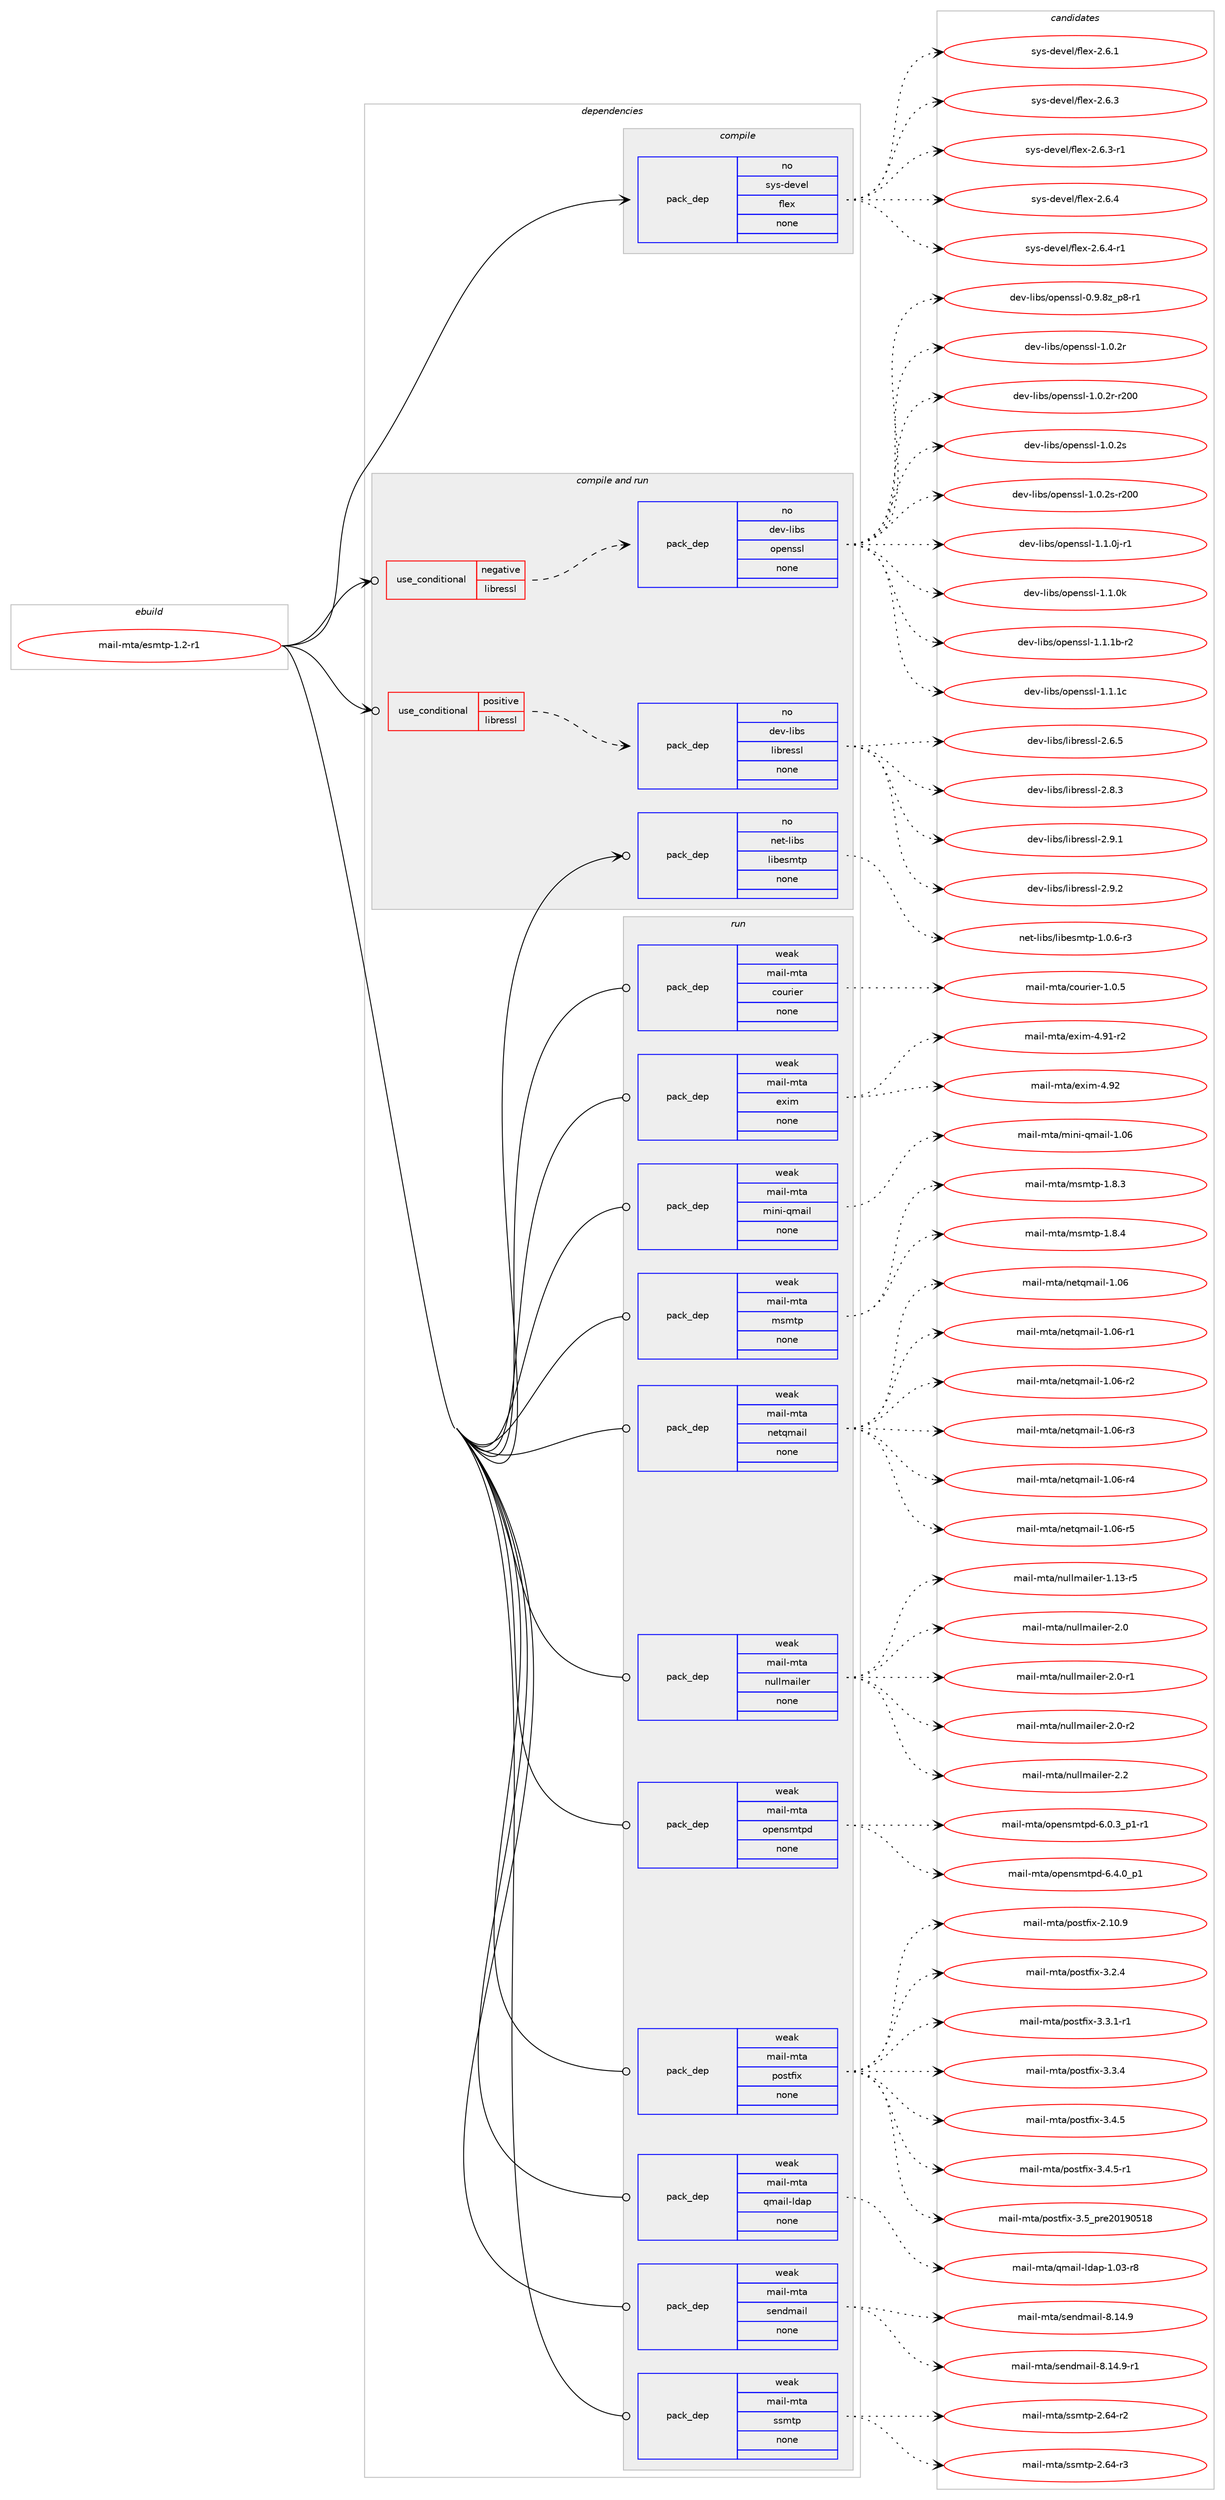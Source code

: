 digraph prolog {

# *************
# Graph options
# *************

newrank=true;
concentrate=true;
compound=true;
graph [rankdir=LR,fontname=Helvetica,fontsize=10,ranksep=1.5];#, ranksep=2.5, nodesep=0.2];
edge  [arrowhead=vee];
node  [fontname=Helvetica,fontsize=10];

# **********
# The ebuild
# **********

subgraph cluster_leftcol {
color=gray;
rank=same;
label=<<i>ebuild</i>>;
id [label="mail-mta/esmtp-1.2-r1", color=red, width=4, href="../mail-mta/esmtp-1.2-r1.svg"];
}

# ****************
# The dependencies
# ****************

subgraph cluster_midcol {
color=gray;
label=<<i>dependencies</i>>;
subgraph cluster_compile {
fillcolor="#eeeeee";
style=filled;
label=<<i>compile</i>>;
subgraph pack646 {
dependency691 [label=<<TABLE BORDER="0" CELLBORDER="1" CELLSPACING="0" CELLPADDING="4" WIDTH="220"><TR><TD ROWSPAN="6" CELLPADDING="30">pack_dep</TD></TR><TR><TD WIDTH="110">no</TD></TR><TR><TD>sys-devel</TD></TR><TR><TD>flex</TD></TR><TR><TD>none</TD></TR><TR><TD></TD></TR></TABLE>>, shape=none, color=blue];
}
id:e -> dependency691:w [weight=20,style="solid",arrowhead="vee"];
}
subgraph cluster_compileandrun {
fillcolor="#eeeeee";
style=filled;
label=<<i>compile and run</i>>;
subgraph cond40 {
dependency692 [label=<<TABLE BORDER="0" CELLBORDER="1" CELLSPACING="0" CELLPADDING="4"><TR><TD ROWSPAN="3" CELLPADDING="10">use_conditional</TD></TR><TR><TD>negative</TD></TR><TR><TD>libressl</TD></TR></TABLE>>, shape=none, color=red];
subgraph pack647 {
dependency693 [label=<<TABLE BORDER="0" CELLBORDER="1" CELLSPACING="0" CELLPADDING="4" WIDTH="220"><TR><TD ROWSPAN="6" CELLPADDING="30">pack_dep</TD></TR><TR><TD WIDTH="110">no</TD></TR><TR><TD>dev-libs</TD></TR><TR><TD>openssl</TD></TR><TR><TD>none</TD></TR><TR><TD></TD></TR></TABLE>>, shape=none, color=blue];
}
dependency692:e -> dependency693:w [weight=20,style="dashed",arrowhead="vee"];
}
id:e -> dependency692:w [weight=20,style="solid",arrowhead="odotvee"];
subgraph cond41 {
dependency694 [label=<<TABLE BORDER="0" CELLBORDER="1" CELLSPACING="0" CELLPADDING="4"><TR><TD ROWSPAN="3" CELLPADDING="10">use_conditional</TD></TR><TR><TD>positive</TD></TR><TR><TD>libressl</TD></TR></TABLE>>, shape=none, color=red];
subgraph pack648 {
dependency695 [label=<<TABLE BORDER="0" CELLBORDER="1" CELLSPACING="0" CELLPADDING="4" WIDTH="220"><TR><TD ROWSPAN="6" CELLPADDING="30">pack_dep</TD></TR><TR><TD WIDTH="110">no</TD></TR><TR><TD>dev-libs</TD></TR><TR><TD>libressl</TD></TR><TR><TD>none</TD></TR><TR><TD></TD></TR></TABLE>>, shape=none, color=blue];
}
dependency694:e -> dependency695:w [weight=20,style="dashed",arrowhead="vee"];
}
id:e -> dependency694:w [weight=20,style="solid",arrowhead="odotvee"];
subgraph pack649 {
dependency696 [label=<<TABLE BORDER="0" CELLBORDER="1" CELLSPACING="0" CELLPADDING="4" WIDTH="220"><TR><TD ROWSPAN="6" CELLPADDING="30">pack_dep</TD></TR><TR><TD WIDTH="110">no</TD></TR><TR><TD>net-libs</TD></TR><TR><TD>libesmtp</TD></TR><TR><TD>none</TD></TR><TR><TD></TD></TR></TABLE>>, shape=none, color=blue];
}
id:e -> dependency696:w [weight=20,style="solid",arrowhead="odotvee"];
}
subgraph cluster_run {
fillcolor="#eeeeee";
style=filled;
label=<<i>run</i>>;
subgraph pack650 {
dependency697 [label=<<TABLE BORDER="0" CELLBORDER="1" CELLSPACING="0" CELLPADDING="4" WIDTH="220"><TR><TD ROWSPAN="6" CELLPADDING="30">pack_dep</TD></TR><TR><TD WIDTH="110">weak</TD></TR><TR><TD>mail-mta</TD></TR><TR><TD>courier</TD></TR><TR><TD>none</TD></TR><TR><TD></TD></TR></TABLE>>, shape=none, color=blue];
}
id:e -> dependency697:w [weight=20,style="solid",arrowhead="odot"];
subgraph pack651 {
dependency698 [label=<<TABLE BORDER="0" CELLBORDER="1" CELLSPACING="0" CELLPADDING="4" WIDTH="220"><TR><TD ROWSPAN="6" CELLPADDING="30">pack_dep</TD></TR><TR><TD WIDTH="110">weak</TD></TR><TR><TD>mail-mta</TD></TR><TR><TD>exim</TD></TR><TR><TD>none</TD></TR><TR><TD></TD></TR></TABLE>>, shape=none, color=blue];
}
id:e -> dependency698:w [weight=20,style="solid",arrowhead="odot"];
subgraph pack652 {
dependency699 [label=<<TABLE BORDER="0" CELLBORDER="1" CELLSPACING="0" CELLPADDING="4" WIDTH="220"><TR><TD ROWSPAN="6" CELLPADDING="30">pack_dep</TD></TR><TR><TD WIDTH="110">weak</TD></TR><TR><TD>mail-mta</TD></TR><TR><TD>mini-qmail</TD></TR><TR><TD>none</TD></TR><TR><TD></TD></TR></TABLE>>, shape=none, color=blue];
}
id:e -> dependency699:w [weight=20,style="solid",arrowhead="odot"];
subgraph pack653 {
dependency700 [label=<<TABLE BORDER="0" CELLBORDER="1" CELLSPACING="0" CELLPADDING="4" WIDTH="220"><TR><TD ROWSPAN="6" CELLPADDING="30">pack_dep</TD></TR><TR><TD WIDTH="110">weak</TD></TR><TR><TD>mail-mta</TD></TR><TR><TD>msmtp</TD></TR><TR><TD>none</TD></TR><TR><TD></TD></TR></TABLE>>, shape=none, color=blue];
}
id:e -> dependency700:w [weight=20,style="solid",arrowhead="odot"];
subgraph pack654 {
dependency701 [label=<<TABLE BORDER="0" CELLBORDER="1" CELLSPACING="0" CELLPADDING="4" WIDTH="220"><TR><TD ROWSPAN="6" CELLPADDING="30">pack_dep</TD></TR><TR><TD WIDTH="110">weak</TD></TR><TR><TD>mail-mta</TD></TR><TR><TD>netqmail</TD></TR><TR><TD>none</TD></TR><TR><TD></TD></TR></TABLE>>, shape=none, color=blue];
}
id:e -> dependency701:w [weight=20,style="solid",arrowhead="odot"];
subgraph pack655 {
dependency702 [label=<<TABLE BORDER="0" CELLBORDER="1" CELLSPACING="0" CELLPADDING="4" WIDTH="220"><TR><TD ROWSPAN="6" CELLPADDING="30">pack_dep</TD></TR><TR><TD WIDTH="110">weak</TD></TR><TR><TD>mail-mta</TD></TR><TR><TD>nullmailer</TD></TR><TR><TD>none</TD></TR><TR><TD></TD></TR></TABLE>>, shape=none, color=blue];
}
id:e -> dependency702:w [weight=20,style="solid",arrowhead="odot"];
subgraph pack656 {
dependency703 [label=<<TABLE BORDER="0" CELLBORDER="1" CELLSPACING="0" CELLPADDING="4" WIDTH="220"><TR><TD ROWSPAN="6" CELLPADDING="30">pack_dep</TD></TR><TR><TD WIDTH="110">weak</TD></TR><TR><TD>mail-mta</TD></TR><TR><TD>opensmtpd</TD></TR><TR><TD>none</TD></TR><TR><TD></TD></TR></TABLE>>, shape=none, color=blue];
}
id:e -> dependency703:w [weight=20,style="solid",arrowhead="odot"];
subgraph pack657 {
dependency704 [label=<<TABLE BORDER="0" CELLBORDER="1" CELLSPACING="0" CELLPADDING="4" WIDTH="220"><TR><TD ROWSPAN="6" CELLPADDING="30">pack_dep</TD></TR><TR><TD WIDTH="110">weak</TD></TR><TR><TD>mail-mta</TD></TR><TR><TD>postfix</TD></TR><TR><TD>none</TD></TR><TR><TD></TD></TR></TABLE>>, shape=none, color=blue];
}
id:e -> dependency704:w [weight=20,style="solid",arrowhead="odot"];
subgraph pack658 {
dependency705 [label=<<TABLE BORDER="0" CELLBORDER="1" CELLSPACING="0" CELLPADDING="4" WIDTH="220"><TR><TD ROWSPAN="6" CELLPADDING="30">pack_dep</TD></TR><TR><TD WIDTH="110">weak</TD></TR><TR><TD>mail-mta</TD></TR><TR><TD>qmail-ldap</TD></TR><TR><TD>none</TD></TR><TR><TD></TD></TR></TABLE>>, shape=none, color=blue];
}
id:e -> dependency705:w [weight=20,style="solid",arrowhead="odot"];
subgraph pack659 {
dependency706 [label=<<TABLE BORDER="0" CELLBORDER="1" CELLSPACING="0" CELLPADDING="4" WIDTH="220"><TR><TD ROWSPAN="6" CELLPADDING="30">pack_dep</TD></TR><TR><TD WIDTH="110">weak</TD></TR><TR><TD>mail-mta</TD></TR><TR><TD>sendmail</TD></TR><TR><TD>none</TD></TR><TR><TD></TD></TR></TABLE>>, shape=none, color=blue];
}
id:e -> dependency706:w [weight=20,style="solid",arrowhead="odot"];
subgraph pack660 {
dependency707 [label=<<TABLE BORDER="0" CELLBORDER="1" CELLSPACING="0" CELLPADDING="4" WIDTH="220"><TR><TD ROWSPAN="6" CELLPADDING="30">pack_dep</TD></TR><TR><TD WIDTH="110">weak</TD></TR><TR><TD>mail-mta</TD></TR><TR><TD>ssmtp</TD></TR><TR><TD>none</TD></TR><TR><TD></TD></TR></TABLE>>, shape=none, color=blue];
}
id:e -> dependency707:w [weight=20,style="solid",arrowhead="odot"];
}
}

# **************
# The candidates
# **************

subgraph cluster_choices {
rank=same;
color=gray;
label=<<i>candidates</i>>;

subgraph choice646 {
color=black;
nodesep=1;
choice1151211154510010111810110847102108101120455046544649 [label="sys-devel/flex-2.6.1", color=red, width=4,href="../sys-devel/flex-2.6.1.svg"];
choice1151211154510010111810110847102108101120455046544651 [label="sys-devel/flex-2.6.3", color=red, width=4,href="../sys-devel/flex-2.6.3.svg"];
choice11512111545100101118101108471021081011204550465446514511449 [label="sys-devel/flex-2.6.3-r1", color=red, width=4,href="../sys-devel/flex-2.6.3-r1.svg"];
choice1151211154510010111810110847102108101120455046544652 [label="sys-devel/flex-2.6.4", color=red, width=4,href="../sys-devel/flex-2.6.4.svg"];
choice11512111545100101118101108471021081011204550465446524511449 [label="sys-devel/flex-2.6.4-r1", color=red, width=4,href="../sys-devel/flex-2.6.4-r1.svg"];
dependency691:e -> choice1151211154510010111810110847102108101120455046544649:w [style=dotted,weight="100"];
dependency691:e -> choice1151211154510010111810110847102108101120455046544651:w [style=dotted,weight="100"];
dependency691:e -> choice11512111545100101118101108471021081011204550465446514511449:w [style=dotted,weight="100"];
dependency691:e -> choice1151211154510010111810110847102108101120455046544652:w [style=dotted,weight="100"];
dependency691:e -> choice11512111545100101118101108471021081011204550465446524511449:w [style=dotted,weight="100"];
}
subgraph choice647 {
color=black;
nodesep=1;
choice10010111845108105981154711111210111011511510845484657465612295112564511449 [label="dev-libs/openssl-0.9.8z_p8-r1", color=red, width=4,href="../dev-libs/openssl-0.9.8z_p8-r1.svg"];
choice100101118451081059811547111112101110115115108454946484650114 [label="dev-libs/openssl-1.0.2r", color=red, width=4,href="../dev-libs/openssl-1.0.2r.svg"];
choice10010111845108105981154711111210111011511510845494648465011445114504848 [label="dev-libs/openssl-1.0.2r-r200", color=red, width=4,href="../dev-libs/openssl-1.0.2r-r200.svg"];
choice100101118451081059811547111112101110115115108454946484650115 [label="dev-libs/openssl-1.0.2s", color=red, width=4,href="../dev-libs/openssl-1.0.2s.svg"];
choice10010111845108105981154711111210111011511510845494648465011545114504848 [label="dev-libs/openssl-1.0.2s-r200", color=red, width=4,href="../dev-libs/openssl-1.0.2s-r200.svg"];
choice1001011184510810598115471111121011101151151084549464946481064511449 [label="dev-libs/openssl-1.1.0j-r1", color=red, width=4,href="../dev-libs/openssl-1.1.0j-r1.svg"];
choice100101118451081059811547111112101110115115108454946494648107 [label="dev-libs/openssl-1.1.0k", color=red, width=4,href="../dev-libs/openssl-1.1.0k.svg"];
choice100101118451081059811547111112101110115115108454946494649984511450 [label="dev-libs/openssl-1.1.1b-r2", color=red, width=4,href="../dev-libs/openssl-1.1.1b-r2.svg"];
choice10010111845108105981154711111210111011511510845494649464999 [label="dev-libs/openssl-1.1.1c", color=red, width=4,href="../dev-libs/openssl-1.1.1c.svg"];
dependency693:e -> choice10010111845108105981154711111210111011511510845484657465612295112564511449:w [style=dotted,weight="100"];
dependency693:e -> choice100101118451081059811547111112101110115115108454946484650114:w [style=dotted,weight="100"];
dependency693:e -> choice10010111845108105981154711111210111011511510845494648465011445114504848:w [style=dotted,weight="100"];
dependency693:e -> choice100101118451081059811547111112101110115115108454946484650115:w [style=dotted,weight="100"];
dependency693:e -> choice10010111845108105981154711111210111011511510845494648465011545114504848:w [style=dotted,weight="100"];
dependency693:e -> choice1001011184510810598115471111121011101151151084549464946481064511449:w [style=dotted,weight="100"];
dependency693:e -> choice100101118451081059811547111112101110115115108454946494648107:w [style=dotted,weight="100"];
dependency693:e -> choice100101118451081059811547111112101110115115108454946494649984511450:w [style=dotted,weight="100"];
dependency693:e -> choice10010111845108105981154711111210111011511510845494649464999:w [style=dotted,weight="100"];
}
subgraph choice648 {
color=black;
nodesep=1;
choice10010111845108105981154710810598114101115115108455046544653 [label="dev-libs/libressl-2.6.5", color=red, width=4,href="../dev-libs/libressl-2.6.5.svg"];
choice10010111845108105981154710810598114101115115108455046564651 [label="dev-libs/libressl-2.8.3", color=red, width=4,href="../dev-libs/libressl-2.8.3.svg"];
choice10010111845108105981154710810598114101115115108455046574649 [label="dev-libs/libressl-2.9.1", color=red, width=4,href="../dev-libs/libressl-2.9.1.svg"];
choice10010111845108105981154710810598114101115115108455046574650 [label="dev-libs/libressl-2.9.2", color=red, width=4,href="../dev-libs/libressl-2.9.2.svg"];
dependency695:e -> choice10010111845108105981154710810598114101115115108455046544653:w [style=dotted,weight="100"];
dependency695:e -> choice10010111845108105981154710810598114101115115108455046564651:w [style=dotted,weight="100"];
dependency695:e -> choice10010111845108105981154710810598114101115115108455046574649:w [style=dotted,weight="100"];
dependency695:e -> choice10010111845108105981154710810598114101115115108455046574650:w [style=dotted,weight="100"];
}
subgraph choice649 {
color=black;
nodesep=1;
choice110101116451081059811547108105981011151091161124549464846544511451 [label="net-libs/libesmtp-1.0.6-r3", color=red, width=4,href="../net-libs/libesmtp-1.0.6-r3.svg"];
dependency696:e -> choice110101116451081059811547108105981011151091161124549464846544511451:w [style=dotted,weight="100"];
}
subgraph choice650 {
color=black;
nodesep=1;
choice1099710510845109116974799111117114105101114454946484653 [label="mail-mta/courier-1.0.5", color=red, width=4,href="../mail-mta/courier-1.0.5.svg"];
dependency697:e -> choice1099710510845109116974799111117114105101114454946484653:w [style=dotted,weight="100"];
}
subgraph choice651 {
color=black;
nodesep=1;
choice1099710510845109116974710112010510945524657494511450 [label="mail-mta/exim-4.91-r2", color=red, width=4,href="../mail-mta/exim-4.91-r2.svg"];
choice109971051084510911697471011201051094552465750 [label="mail-mta/exim-4.92", color=red, width=4,href="../mail-mta/exim-4.92.svg"];
dependency698:e -> choice1099710510845109116974710112010510945524657494511450:w [style=dotted,weight="100"];
dependency698:e -> choice109971051084510911697471011201051094552465750:w [style=dotted,weight="100"];
}
subgraph choice652 {
color=black;
nodesep=1;
choice1099710510845109116974710910511010545113109971051084549464854 [label="mail-mta/mini-qmail-1.06", color=red, width=4,href="../mail-mta/mini-qmail-1.06.svg"];
dependency699:e -> choice1099710510845109116974710910511010545113109971051084549464854:w [style=dotted,weight="100"];
}
subgraph choice653 {
color=black;
nodesep=1;
choice10997105108451091169747109115109116112454946564651 [label="mail-mta/msmtp-1.8.3", color=red, width=4,href="../mail-mta/msmtp-1.8.3.svg"];
choice10997105108451091169747109115109116112454946564652 [label="mail-mta/msmtp-1.8.4", color=red, width=4,href="../mail-mta/msmtp-1.8.4.svg"];
dependency700:e -> choice10997105108451091169747109115109116112454946564651:w [style=dotted,weight="100"];
dependency700:e -> choice10997105108451091169747109115109116112454946564652:w [style=dotted,weight="100"];
}
subgraph choice654 {
color=black;
nodesep=1;
choice10997105108451091169747110101116113109971051084549464854 [label="mail-mta/netqmail-1.06", color=red, width=4,href="../mail-mta/netqmail-1.06.svg"];
choice109971051084510911697471101011161131099710510845494648544511449 [label="mail-mta/netqmail-1.06-r1", color=red, width=4,href="../mail-mta/netqmail-1.06-r1.svg"];
choice109971051084510911697471101011161131099710510845494648544511450 [label="mail-mta/netqmail-1.06-r2", color=red, width=4,href="../mail-mta/netqmail-1.06-r2.svg"];
choice109971051084510911697471101011161131099710510845494648544511451 [label="mail-mta/netqmail-1.06-r3", color=red, width=4,href="../mail-mta/netqmail-1.06-r3.svg"];
choice109971051084510911697471101011161131099710510845494648544511452 [label="mail-mta/netqmail-1.06-r4", color=red, width=4,href="../mail-mta/netqmail-1.06-r4.svg"];
choice109971051084510911697471101011161131099710510845494648544511453 [label="mail-mta/netqmail-1.06-r5", color=red, width=4,href="../mail-mta/netqmail-1.06-r5.svg"];
dependency701:e -> choice10997105108451091169747110101116113109971051084549464854:w [style=dotted,weight="100"];
dependency701:e -> choice109971051084510911697471101011161131099710510845494648544511449:w [style=dotted,weight="100"];
dependency701:e -> choice109971051084510911697471101011161131099710510845494648544511450:w [style=dotted,weight="100"];
dependency701:e -> choice109971051084510911697471101011161131099710510845494648544511451:w [style=dotted,weight="100"];
dependency701:e -> choice109971051084510911697471101011161131099710510845494648544511452:w [style=dotted,weight="100"];
dependency701:e -> choice109971051084510911697471101011161131099710510845494648544511453:w [style=dotted,weight="100"];
}
subgraph choice655 {
color=black;
nodesep=1;
choice109971051084510911697471101171081081099710510810111445494649514511453 [label="mail-mta/nullmailer-1.13-r5", color=red, width=4,href="../mail-mta/nullmailer-1.13-r5.svg"];
choice109971051084510911697471101171081081099710510810111445504648 [label="mail-mta/nullmailer-2.0", color=red, width=4,href="../mail-mta/nullmailer-2.0.svg"];
choice1099710510845109116974711011710810810997105108101114455046484511449 [label="mail-mta/nullmailer-2.0-r1", color=red, width=4,href="../mail-mta/nullmailer-2.0-r1.svg"];
choice1099710510845109116974711011710810810997105108101114455046484511450 [label="mail-mta/nullmailer-2.0-r2", color=red, width=4,href="../mail-mta/nullmailer-2.0-r2.svg"];
choice109971051084510911697471101171081081099710510810111445504650 [label="mail-mta/nullmailer-2.2", color=red, width=4,href="../mail-mta/nullmailer-2.2.svg"];
dependency702:e -> choice109971051084510911697471101171081081099710510810111445494649514511453:w [style=dotted,weight="100"];
dependency702:e -> choice109971051084510911697471101171081081099710510810111445504648:w [style=dotted,weight="100"];
dependency702:e -> choice1099710510845109116974711011710810810997105108101114455046484511449:w [style=dotted,weight="100"];
dependency702:e -> choice1099710510845109116974711011710810810997105108101114455046484511450:w [style=dotted,weight="100"];
dependency702:e -> choice109971051084510911697471101171081081099710510810111445504650:w [style=dotted,weight="100"];
}
subgraph choice656 {
color=black;
nodesep=1;
choice1099710510845109116974711111210111011510911611210045544648465195112494511449 [label="mail-mta/opensmtpd-6.0.3_p1-r1", color=red, width=4,href="../mail-mta/opensmtpd-6.0.3_p1-r1.svg"];
choice109971051084510911697471111121011101151091161121004554465246489511249 [label="mail-mta/opensmtpd-6.4.0_p1", color=red, width=4,href="../mail-mta/opensmtpd-6.4.0_p1.svg"];
dependency703:e -> choice1099710510845109116974711111210111011510911611210045544648465195112494511449:w [style=dotted,weight="100"];
dependency703:e -> choice109971051084510911697471111121011101151091161121004554465246489511249:w [style=dotted,weight="100"];
}
subgraph choice657 {
color=black;
nodesep=1;
choice1099710510845109116974711211111511610210512045504649484657 [label="mail-mta/postfix-2.10.9", color=red, width=4,href="../mail-mta/postfix-2.10.9.svg"];
choice10997105108451091169747112111115116102105120455146504652 [label="mail-mta/postfix-3.2.4", color=red, width=4,href="../mail-mta/postfix-3.2.4.svg"];
choice109971051084510911697471121111151161021051204551465146494511449 [label="mail-mta/postfix-3.3.1-r1", color=red, width=4,href="../mail-mta/postfix-3.3.1-r1.svg"];
choice10997105108451091169747112111115116102105120455146514652 [label="mail-mta/postfix-3.3.4", color=red, width=4,href="../mail-mta/postfix-3.3.4.svg"];
choice10997105108451091169747112111115116102105120455146524653 [label="mail-mta/postfix-3.4.5", color=red, width=4,href="../mail-mta/postfix-3.4.5.svg"];
choice109971051084510911697471121111151161021051204551465246534511449 [label="mail-mta/postfix-3.4.5-r1", color=red, width=4,href="../mail-mta/postfix-3.4.5-r1.svg"];
choice1099710510845109116974711211111511610210512045514653951121141015048495748534956 [label="mail-mta/postfix-3.5_pre20190518", color=red, width=4,href="../mail-mta/postfix-3.5_pre20190518.svg"];
dependency704:e -> choice1099710510845109116974711211111511610210512045504649484657:w [style=dotted,weight="100"];
dependency704:e -> choice10997105108451091169747112111115116102105120455146504652:w [style=dotted,weight="100"];
dependency704:e -> choice109971051084510911697471121111151161021051204551465146494511449:w [style=dotted,weight="100"];
dependency704:e -> choice10997105108451091169747112111115116102105120455146514652:w [style=dotted,weight="100"];
dependency704:e -> choice10997105108451091169747112111115116102105120455146524653:w [style=dotted,weight="100"];
dependency704:e -> choice109971051084510911697471121111151161021051204551465246534511449:w [style=dotted,weight="100"];
dependency704:e -> choice1099710510845109116974711211111511610210512045514653951121141015048495748534956:w [style=dotted,weight="100"];
}
subgraph choice658 {
color=black;
nodesep=1;
choice1099710510845109116974711310997105108451081009711245494648514511456 [label="mail-mta/qmail-ldap-1.03-r8", color=red, width=4,href="../mail-mta/qmail-ldap-1.03-r8.svg"];
dependency705:e -> choice1099710510845109116974711310997105108451081009711245494648514511456:w [style=dotted,weight="100"];
}
subgraph choice659 {
color=black;
nodesep=1;
choice109971051084510911697471151011101001099710510845564649524657 [label="mail-mta/sendmail-8.14.9", color=red, width=4,href="../mail-mta/sendmail-8.14.9.svg"];
choice1099710510845109116974711510111010010997105108455646495246574511449 [label="mail-mta/sendmail-8.14.9-r1", color=red, width=4,href="../mail-mta/sendmail-8.14.9-r1.svg"];
dependency706:e -> choice109971051084510911697471151011101001099710510845564649524657:w [style=dotted,weight="100"];
dependency706:e -> choice1099710510845109116974711510111010010997105108455646495246574511449:w [style=dotted,weight="100"];
}
subgraph choice660 {
color=black;
nodesep=1;
choice1099710510845109116974711511510911611245504654524511450 [label="mail-mta/ssmtp-2.64-r2", color=red, width=4,href="../mail-mta/ssmtp-2.64-r2.svg"];
choice1099710510845109116974711511510911611245504654524511451 [label="mail-mta/ssmtp-2.64-r3", color=red, width=4,href="../mail-mta/ssmtp-2.64-r3.svg"];
dependency707:e -> choice1099710510845109116974711511510911611245504654524511450:w [style=dotted,weight="100"];
dependency707:e -> choice1099710510845109116974711511510911611245504654524511451:w [style=dotted,weight="100"];
}
}

}
